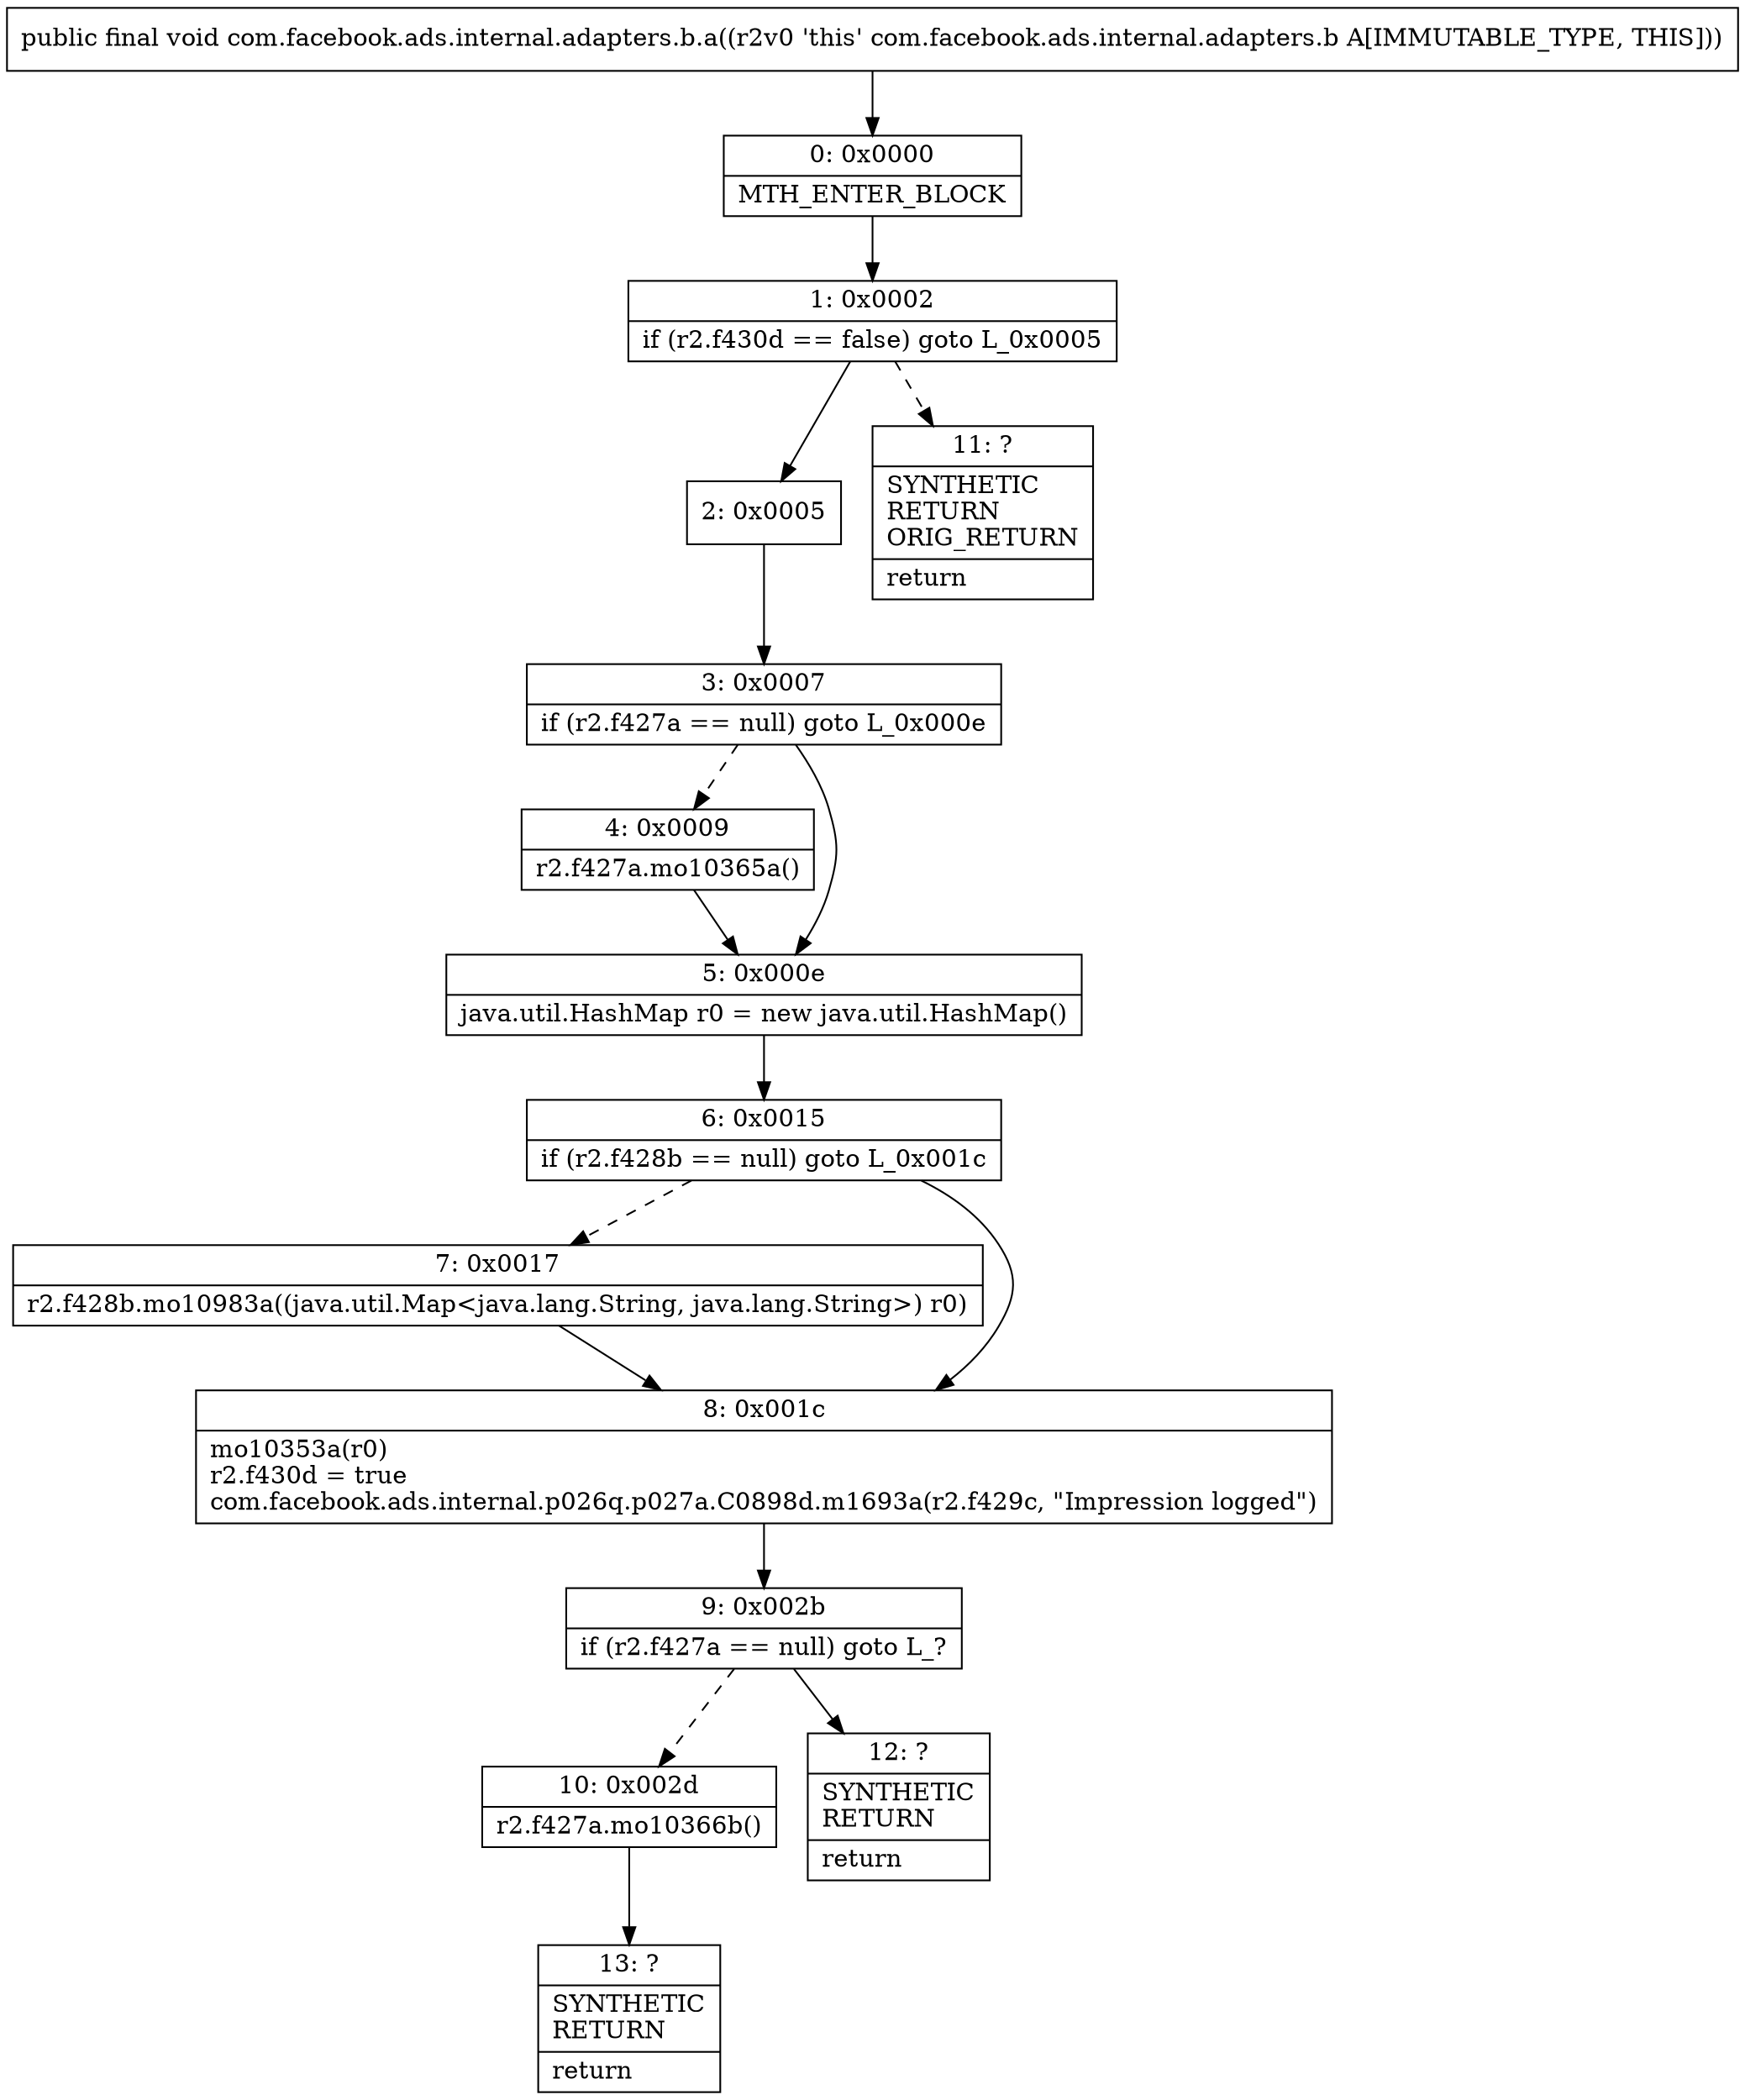 digraph "CFG forcom.facebook.ads.internal.adapters.b.a()V" {
Node_0 [shape=record,label="{0\:\ 0x0000|MTH_ENTER_BLOCK\l}"];
Node_1 [shape=record,label="{1\:\ 0x0002|if (r2.f430d == false) goto L_0x0005\l}"];
Node_2 [shape=record,label="{2\:\ 0x0005}"];
Node_3 [shape=record,label="{3\:\ 0x0007|if (r2.f427a == null) goto L_0x000e\l}"];
Node_4 [shape=record,label="{4\:\ 0x0009|r2.f427a.mo10365a()\l}"];
Node_5 [shape=record,label="{5\:\ 0x000e|java.util.HashMap r0 = new java.util.HashMap()\l}"];
Node_6 [shape=record,label="{6\:\ 0x0015|if (r2.f428b == null) goto L_0x001c\l}"];
Node_7 [shape=record,label="{7\:\ 0x0017|r2.f428b.mo10983a((java.util.Map\<java.lang.String, java.lang.String\>) r0)\l}"];
Node_8 [shape=record,label="{8\:\ 0x001c|mo10353a(r0)\lr2.f430d = true\lcom.facebook.ads.internal.p026q.p027a.C0898d.m1693a(r2.f429c, \"Impression logged\")\l}"];
Node_9 [shape=record,label="{9\:\ 0x002b|if (r2.f427a == null) goto L_?\l}"];
Node_10 [shape=record,label="{10\:\ 0x002d|r2.f427a.mo10366b()\l}"];
Node_11 [shape=record,label="{11\:\ ?|SYNTHETIC\lRETURN\lORIG_RETURN\l|return\l}"];
Node_12 [shape=record,label="{12\:\ ?|SYNTHETIC\lRETURN\l|return\l}"];
Node_13 [shape=record,label="{13\:\ ?|SYNTHETIC\lRETURN\l|return\l}"];
MethodNode[shape=record,label="{public final void com.facebook.ads.internal.adapters.b.a((r2v0 'this' com.facebook.ads.internal.adapters.b A[IMMUTABLE_TYPE, THIS])) }"];
MethodNode -> Node_0;
Node_0 -> Node_1;
Node_1 -> Node_2;
Node_1 -> Node_11[style=dashed];
Node_2 -> Node_3;
Node_3 -> Node_4[style=dashed];
Node_3 -> Node_5;
Node_4 -> Node_5;
Node_5 -> Node_6;
Node_6 -> Node_7[style=dashed];
Node_6 -> Node_8;
Node_7 -> Node_8;
Node_8 -> Node_9;
Node_9 -> Node_10[style=dashed];
Node_9 -> Node_12;
Node_10 -> Node_13;
}

